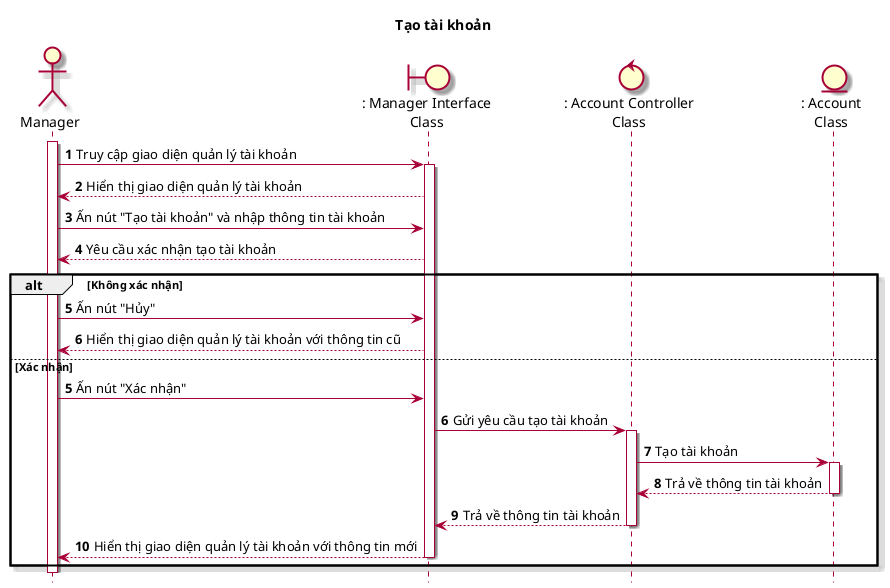 @startuml TaoTaiKhoan

skin rose
hide footbox

title Tạo tài khoản

actor "Manager" as quanLy
boundary ": Manager Interface\nClass" as managerInterface
control ": Account Controller\nClass" as accountController
entity ": Account\nClass" as account

autonumber
quanLy++
quanLy -> managerInterface++ : Truy cập giao diện quản lý tài khoản
managerInterface --> quanLy : Hiển thị giao diện quản lý tài khoản
quanLy -> managerInterface : Ấn nút "Tạo tài khoản" và nhập thông tin tài khoản
managerInterface --> quanLy: Yêu cầu xác nhận tạo tài khoản
alt Không xác nhận
quanLy -> managerInterface : Ấn nút "Hủy"
managerInterface --> quanLy : Hiển thị giao diện quản lý tài khoản với thông tin cũ
else Xác nhận
autonumber 5
quanLy -> managerInterface : Ấn nút "Xác nhận"
managerInterface -> accountController++ : Gửi yêu cầu tạo tài khoản
accountController -> account++ : Tạo tài khoản
account --> accountController-- : Trả về thông tin tài khoản
accountController --> managerInterface-- : Trả về thông tin tài khoản
managerInterface --> quanLy-- : Hiển thị giao diện quản lý tài khoản với thông tin mới
end

quanLy--
@enduml